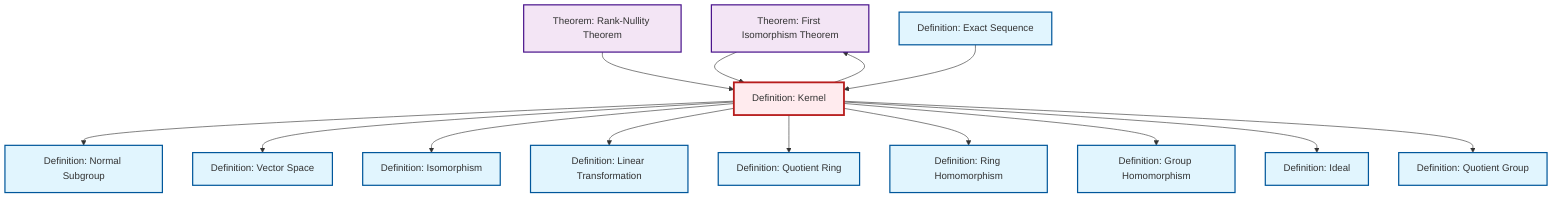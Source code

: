 graph TD
    classDef definition fill:#e1f5fe,stroke:#01579b,stroke-width:2px
    classDef theorem fill:#f3e5f5,stroke:#4a148c,stroke-width:2px
    classDef axiom fill:#fff3e0,stroke:#e65100,stroke-width:2px
    classDef example fill:#e8f5e9,stroke:#1b5e20,stroke-width:2px
    classDef current fill:#ffebee,stroke:#b71c1c,stroke-width:3px
    thm-first-isomorphism["Theorem: First Isomorphism Theorem"]:::theorem
    def-exact-sequence["Definition: Exact Sequence"]:::definition
    def-linear-transformation["Definition: Linear Transformation"]:::definition
    def-quotient-ring["Definition: Quotient Ring"]:::definition
    def-homomorphism["Definition: Group Homomorphism"]:::definition
    def-quotient-group["Definition: Quotient Group"]:::definition
    def-kernel["Definition: Kernel"]:::definition
    def-normal-subgroup["Definition: Normal Subgroup"]:::definition
    def-vector-space["Definition: Vector Space"]:::definition
    def-isomorphism["Definition: Isomorphism"]:::definition
    thm-rank-nullity["Theorem: Rank-Nullity Theorem"]:::theorem
    def-ideal["Definition: Ideal"]:::definition
    def-ring-homomorphism["Definition: Ring Homomorphism"]:::definition
    def-kernel --> def-normal-subgroup
    def-kernel --> def-vector-space
    def-kernel --> def-isomorphism
    def-kernel --> def-linear-transformation
    def-kernel --> def-quotient-ring
    def-kernel --> def-ring-homomorphism
    thm-rank-nullity --> def-kernel
    thm-first-isomorphism --> def-kernel
    def-exact-sequence --> def-kernel
    def-kernel --> def-homomorphism
    def-kernel --> def-ideal
    def-kernel --> def-quotient-group
    def-kernel --> thm-first-isomorphism
    class def-kernel current